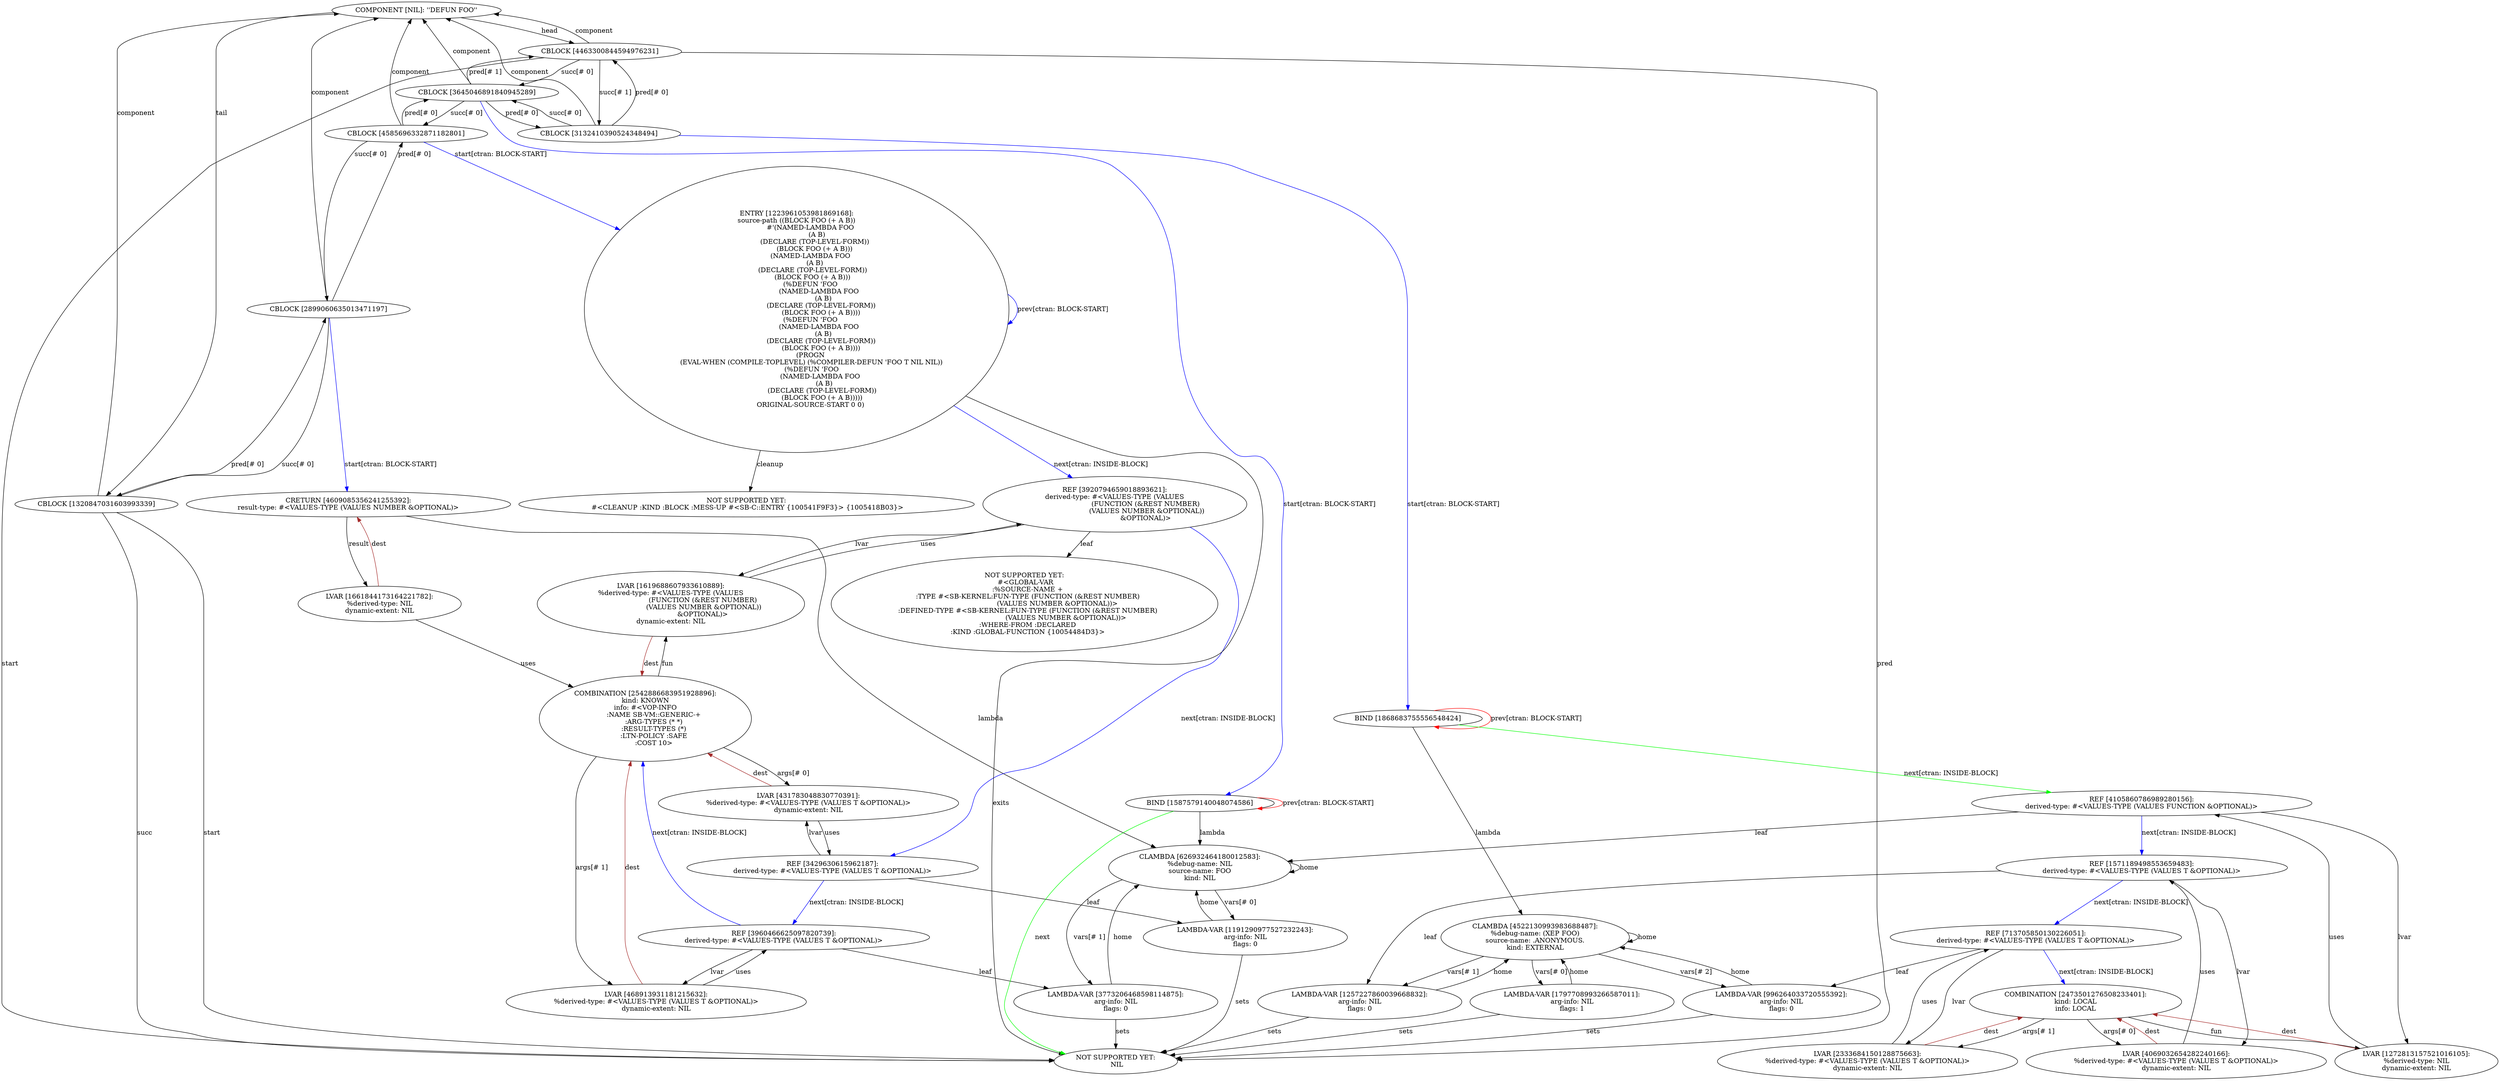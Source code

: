 digraph {
subgraph component_4 {
"COMPONENT [NIL]: ''DEFUN FOO''" -> "CBLOCK [4463300844594976231]"[label="head"];
"CBLOCK [4463300844594976231]" -> "COMPONENT [NIL]: ''DEFUN FOO''"[label="component"];
subgraph component_4 {
}
"CBLOCK [4463300844594976231]" -> "CBLOCK [3645046891840945289]"[label="succ[# 0]"];
"CBLOCK [4463300844594976231]" -> "CBLOCK [3132410390524348494]"[label="succ[# 1]"];
"CBLOCK [3645046891840945289]" -> "COMPONENT [NIL]: ''DEFUN FOO''"[label="component"];
subgraph component_4 {
}
"CBLOCK [3645046891840945289]" -> "CBLOCK [4585696332871182801]"[label="succ[# 0]"];
"CBLOCK [4585696332871182801]" -> "COMPONENT [NIL]: ''DEFUN FOO''"[label="component"];
subgraph component_4 {
}
"CBLOCK [4585696332871182801]" -> "CBLOCK [2899060635013471197]"[label="succ[# 0]"];
"CBLOCK [2899060635013471197]" -> "COMPONENT [NIL]: ''DEFUN FOO''"[label="component"];
subgraph component_4 {
}
"CBLOCK [2899060635013471197]" -> "CBLOCK [1320847031603993339]"[label="succ[# 0]"];
"CBLOCK [1320847031603993339]" -> "COMPONENT [NIL]: ''DEFUN FOO''"[label="component"];
subgraph component_4 {
}
"CBLOCK [1320847031603993339]" -> "NOT SUPPORTED YET:
 NIL"[label="succ"];
"CBLOCK [1320847031603993339]" -> "CBLOCK [2899060635013471197]"[label="pred[# 0]"];
"CBLOCK [1320847031603993339]" -> "NOT SUPPORTED YET:
 NIL"[label="start"];
"CBLOCK [2899060635013471197]" -> "CBLOCK [4585696332871182801]"[label="pred[# 0]"];
"CBLOCK [2899060635013471197]" -> "CRETURN [4609085356241255392]:
result-type: #<VALUES-TYPE (VALUES NUMBER &OPTIONAL)>"[label="start[ctran: BLOCK-START]"color="blue"];
"CRETURN [4609085356241255392]:
result-type: #<VALUES-TYPE (VALUES NUMBER &OPTIONAL)>" -> "CLAMBDA [626932464180012583]:
%debug-name: NIL
source-name: FOO
kind: NIL"[label="lambda"];
"CLAMBDA [626932464180012583]:
%debug-name: NIL
source-name: FOO
kind: NIL" -> "CLAMBDA [626932464180012583]:
%debug-name: NIL
source-name: FOO
kind: NIL"[label="home"];
"CLAMBDA [626932464180012583]:
%debug-name: NIL
source-name: FOO
kind: NIL" -> "LAMBDA-VAR [1191290977527232243]:
arg-info: NIL
flags: 0"[label="vars[# 0]"];
"CLAMBDA [626932464180012583]:
%debug-name: NIL
source-name: FOO
kind: NIL" -> "LAMBDA-VAR [3773206468598114875]:
arg-info: NIL
flags: 0"[label="vars[# 1]"];
"LAMBDA-VAR [1191290977527232243]:
arg-info: NIL
flags: 0" -> "CLAMBDA [626932464180012583]:
%debug-name: NIL
source-name: FOO
kind: NIL"[label="home"];
"LAMBDA-VAR [1191290977527232243]:
arg-info: NIL
flags: 0" -> "NOT SUPPORTED YET:
 NIL"[label="sets"];
"LAMBDA-VAR [3773206468598114875]:
arg-info: NIL
flags: 0" -> "CLAMBDA [626932464180012583]:
%debug-name: NIL
source-name: FOO
kind: NIL"[label="home"];
"LAMBDA-VAR [3773206468598114875]:
arg-info: NIL
flags: 0" -> "NOT SUPPORTED YET:
 NIL"[label="sets"];
"CRETURN [4609085356241255392]:
result-type: #<VALUES-TYPE (VALUES NUMBER &OPTIONAL)>" -> "LVAR [1661844173164221782]:
%derived-type: NIL
dynamic-extent: NIL"[label="result"];
"LVAR [1661844173164221782]:
%derived-type: NIL
dynamic-extent: NIL" -> "CRETURN [4609085356241255392]:
result-type: #<VALUES-TYPE (VALUES NUMBER &OPTIONAL)>"[label="dest"color="brown"];
"LVAR [1661844173164221782]:
%derived-type: NIL
dynamic-extent: NIL" -> "COMBINATION [2542886683951928896]:
kind: KNOWN
info: #<VOP-INFO
        :NAME SB-VM::GENERIC-+
        :ARG-TYPES (* *)
        :RESULT-TYPES (*)
        :LTN-POLICY :SAFE
        :COST 10>"[label="uses"];
"COMBINATION [2542886683951928896]:
kind: KNOWN
info: #<VOP-INFO
        :NAME SB-VM::GENERIC-+
        :ARG-TYPES (* *)
        :RESULT-TYPES (*)
        :LTN-POLICY :SAFE
        :COST 10>" -> "LVAR [1619688607933610889]:
%derived-type: #<VALUES-TYPE (VALUES
                              (FUNCTION (&REST NUMBER)
                               (VALUES NUMBER &OPTIONAL))
                              &OPTIONAL)>
dynamic-extent: NIL"[label="fun"];
"LVAR [1619688607933610889]:
%derived-type: #<VALUES-TYPE (VALUES
                              (FUNCTION (&REST NUMBER)
                               (VALUES NUMBER &OPTIONAL))
                              &OPTIONAL)>
dynamic-extent: NIL" -> "COMBINATION [2542886683951928896]:
kind: KNOWN
info: #<VOP-INFO
        :NAME SB-VM::GENERIC-+
        :ARG-TYPES (* *)
        :RESULT-TYPES (*)
        :LTN-POLICY :SAFE
        :COST 10>"[label="dest"color="brown"];
"LVAR [1619688607933610889]:
%derived-type: #<VALUES-TYPE (VALUES
                              (FUNCTION (&REST NUMBER)
                               (VALUES NUMBER &OPTIONAL))
                              &OPTIONAL)>
dynamic-extent: NIL" -> "REF [3920794659018893621]:
derived-type: #<VALUES-TYPE (VALUES
                             (FUNCTION (&REST NUMBER)
                              (VALUES NUMBER &OPTIONAL))
                             &OPTIONAL)>"[label="uses"];
"REF [3920794659018893621]:
derived-type: #<VALUES-TYPE (VALUES
                             (FUNCTION (&REST NUMBER)
                              (VALUES NUMBER &OPTIONAL))
                             &OPTIONAL)>" -> "NOT SUPPORTED YET:
 #<GLOBAL-VAR
   :%SOURCE-NAME +
   :TYPE #<SB-KERNEL:FUN-TYPE (FUNCTION (&REST NUMBER)
                               (VALUES NUMBER &OPTIONAL))>
   :DEFINED-TYPE #<SB-KERNEL:FUN-TYPE (FUNCTION (&REST NUMBER)
                                       (VALUES NUMBER &OPTIONAL))>
   :WHERE-FROM :DECLARED
   :KIND :GLOBAL-FUNCTION {10054484D3}>"[label="leaf"];
"REF [3920794659018893621]:
derived-type: #<VALUES-TYPE (VALUES
                             (FUNCTION (&REST NUMBER)
                              (VALUES NUMBER &OPTIONAL))
                             &OPTIONAL)>" -> "REF [3429630615962187]:
derived-type: #<VALUES-TYPE (VALUES T &OPTIONAL)>"[label="next[ctran: INSIDE-BLOCK]"color="blue"];
"REF [3429630615962187]:
derived-type: #<VALUES-TYPE (VALUES T &OPTIONAL)>" -> "LAMBDA-VAR [1191290977527232243]:
arg-info: NIL
flags: 0"[label="leaf"];
"REF [3429630615962187]:
derived-type: #<VALUES-TYPE (VALUES T &OPTIONAL)>" -> "REF [3960466625097820739]:
derived-type: #<VALUES-TYPE (VALUES T &OPTIONAL)>"[label="next[ctran: INSIDE-BLOCK]"color="blue"];
"REF [3960466625097820739]:
derived-type: #<VALUES-TYPE (VALUES T &OPTIONAL)>" -> "LAMBDA-VAR [3773206468598114875]:
arg-info: NIL
flags: 0"[label="leaf"];
"REF [3960466625097820739]:
derived-type: #<VALUES-TYPE (VALUES T &OPTIONAL)>" -> "COMBINATION [2542886683951928896]:
kind: KNOWN
info: #<VOP-INFO
        :NAME SB-VM::GENERIC-+
        :ARG-TYPES (* *)
        :RESULT-TYPES (*)
        :LTN-POLICY :SAFE
        :COST 10>"[label="next[ctran: INSIDE-BLOCK]"color="blue"];
"REF [3960466625097820739]:
derived-type: #<VALUES-TYPE (VALUES T &OPTIONAL)>" -> "LVAR [468913931181215632]:
%derived-type: #<VALUES-TYPE (VALUES T &OPTIONAL)>
dynamic-extent: NIL"[label="lvar"];
"LVAR [468913931181215632]:
%derived-type: #<VALUES-TYPE (VALUES T &OPTIONAL)>
dynamic-extent: NIL" -> "COMBINATION [2542886683951928896]:
kind: KNOWN
info: #<VOP-INFO
        :NAME SB-VM::GENERIC-+
        :ARG-TYPES (* *)
        :RESULT-TYPES (*)
        :LTN-POLICY :SAFE
        :COST 10>"[label="dest"color="brown"];
"LVAR [468913931181215632]:
%derived-type: #<VALUES-TYPE (VALUES T &OPTIONAL)>
dynamic-extent: NIL" -> "REF [3960466625097820739]:
derived-type: #<VALUES-TYPE (VALUES T &OPTIONAL)>"[label="uses"];
"REF [3429630615962187]:
derived-type: #<VALUES-TYPE (VALUES T &OPTIONAL)>" -> "LVAR [431783048830770391]:
%derived-type: #<VALUES-TYPE (VALUES T &OPTIONAL)>
dynamic-extent: NIL"[label="lvar"];
"LVAR [431783048830770391]:
%derived-type: #<VALUES-TYPE (VALUES T &OPTIONAL)>
dynamic-extent: NIL" -> "COMBINATION [2542886683951928896]:
kind: KNOWN
info: #<VOP-INFO
        :NAME SB-VM::GENERIC-+
        :ARG-TYPES (* *)
        :RESULT-TYPES (*)
        :LTN-POLICY :SAFE
        :COST 10>"[label="dest"color="brown"];
"LVAR [431783048830770391]:
%derived-type: #<VALUES-TYPE (VALUES T &OPTIONAL)>
dynamic-extent: NIL" -> "REF [3429630615962187]:
derived-type: #<VALUES-TYPE (VALUES T &OPTIONAL)>"[label="uses"];
"REF [3920794659018893621]:
derived-type: #<VALUES-TYPE (VALUES
                             (FUNCTION (&REST NUMBER)
                              (VALUES NUMBER &OPTIONAL))
                             &OPTIONAL)>" -> "LVAR [1619688607933610889]:
%derived-type: #<VALUES-TYPE (VALUES
                              (FUNCTION (&REST NUMBER)
                               (VALUES NUMBER &OPTIONAL))
                              &OPTIONAL)>
dynamic-extent: NIL"[label="lvar"];
"COMBINATION [2542886683951928896]:
kind: KNOWN
info: #<VOP-INFO
        :NAME SB-VM::GENERIC-+
        :ARG-TYPES (* *)
        :RESULT-TYPES (*)
        :LTN-POLICY :SAFE
        :COST 10>" -> "LVAR [431783048830770391]:
%derived-type: #<VALUES-TYPE (VALUES T &OPTIONAL)>
dynamic-extent: NIL"[label="args[# 0]"];
"COMBINATION [2542886683951928896]:
kind: KNOWN
info: #<VOP-INFO
        :NAME SB-VM::GENERIC-+
        :ARG-TYPES (* *)
        :RESULT-TYPES (*)
        :LTN-POLICY :SAFE
        :COST 10>" -> "LVAR [468913931181215632]:
%derived-type: #<VALUES-TYPE (VALUES T &OPTIONAL)>
dynamic-extent: NIL"[label="args[# 1]"];
"CBLOCK [4585696332871182801]" -> "CBLOCK [3645046891840945289]"[label="pred[# 0]"];
"CBLOCK [4585696332871182801]" -> "ENTRY [1223961053981869168]:
source-path ((BLOCK FOO (+ A B))
             #'(NAMED-LAMBDA FOO
                   (A B)
                 (DECLARE (TOP-LEVEL-FORM))
                 (BLOCK FOO (+ A B)))
             (NAMED-LAMBDA FOO
                 (A B)
               (DECLARE (TOP-LEVEL-FORM))
               (BLOCK FOO (+ A B)))
             (%DEFUN 'FOO
                     (NAMED-LAMBDA FOO
                         (A B)
                       (DECLARE (TOP-LEVEL-FORM))
                       (BLOCK FOO (+ A B))))
             (%DEFUN 'FOO
                     (NAMED-LAMBDA FOO
                         (A B)
                       (DECLARE (TOP-LEVEL-FORM))
                       (BLOCK FOO (+ A B))))
             (PROGN
              (EVAL-WHEN (COMPILE-TOPLEVEL) (%COMPILER-DEFUN 'FOO T NIL NIL))
              (%DEFUN 'FOO
                      (NAMED-LAMBDA FOO
                          (A B)
                        (DECLARE (TOP-LEVEL-FORM))
                        (BLOCK FOO (+ A B)))))
             ORIGINAL-SOURCE-START 0 0)"[label="start[ctran: BLOCK-START]"color="blue"];
"ENTRY [1223961053981869168]:
source-path ((BLOCK FOO (+ A B))
             #'(NAMED-LAMBDA FOO
                   (A B)
                 (DECLARE (TOP-LEVEL-FORM))
                 (BLOCK FOO (+ A B)))
             (NAMED-LAMBDA FOO
                 (A B)
               (DECLARE (TOP-LEVEL-FORM))
               (BLOCK FOO (+ A B)))
             (%DEFUN 'FOO
                     (NAMED-LAMBDA FOO
                         (A B)
                       (DECLARE (TOP-LEVEL-FORM))
                       (BLOCK FOO (+ A B))))
             (%DEFUN 'FOO
                     (NAMED-LAMBDA FOO
                         (A B)
                       (DECLARE (TOP-LEVEL-FORM))
                       (BLOCK FOO (+ A B))))
             (PROGN
              (EVAL-WHEN (COMPILE-TOPLEVEL) (%COMPILER-DEFUN 'FOO T NIL NIL))
              (%DEFUN 'FOO
                      (NAMED-LAMBDA FOO
                          (A B)
                        (DECLARE (TOP-LEVEL-FORM))
                        (BLOCK FOO (+ A B)))))
             ORIGINAL-SOURCE-START 0 0)" -> "NOT SUPPORTED YET:
 NIL"[label="exits"];
"ENTRY [1223961053981869168]:
source-path ((BLOCK FOO (+ A B))
             #'(NAMED-LAMBDA FOO
                   (A B)
                 (DECLARE (TOP-LEVEL-FORM))
                 (BLOCK FOO (+ A B)))
             (NAMED-LAMBDA FOO
                 (A B)
               (DECLARE (TOP-LEVEL-FORM))
               (BLOCK FOO (+ A B)))
             (%DEFUN 'FOO
                     (NAMED-LAMBDA FOO
                         (A B)
                       (DECLARE (TOP-LEVEL-FORM))
                       (BLOCK FOO (+ A B))))
             (%DEFUN 'FOO
                     (NAMED-LAMBDA FOO
                         (A B)
                       (DECLARE (TOP-LEVEL-FORM))
                       (BLOCK FOO (+ A B))))
             (PROGN
              (EVAL-WHEN (COMPILE-TOPLEVEL) (%COMPILER-DEFUN 'FOO T NIL NIL))
              (%DEFUN 'FOO
                      (NAMED-LAMBDA FOO
                          (A B)
                        (DECLARE (TOP-LEVEL-FORM))
                        (BLOCK FOO (+ A B)))))
             ORIGINAL-SOURCE-START 0 0)" -> "NOT SUPPORTED YET:
 #<CLEANUP :KIND :BLOCK :MESS-UP #<SB-C::ENTRY {100541F9F3}> {1005418B03}>"[label="cleanup"];
"ENTRY [1223961053981869168]:
source-path ((BLOCK FOO (+ A B))
             #'(NAMED-LAMBDA FOO
                   (A B)
                 (DECLARE (TOP-LEVEL-FORM))
                 (BLOCK FOO (+ A B)))
             (NAMED-LAMBDA FOO
                 (A B)
               (DECLARE (TOP-LEVEL-FORM))
               (BLOCK FOO (+ A B)))
             (%DEFUN 'FOO
                     (NAMED-LAMBDA FOO
                         (A B)
                       (DECLARE (TOP-LEVEL-FORM))
                       (BLOCK FOO (+ A B))))
             (%DEFUN 'FOO
                     (NAMED-LAMBDA FOO
                         (A B)
                       (DECLARE (TOP-LEVEL-FORM))
                       (BLOCK FOO (+ A B))))
             (PROGN
              (EVAL-WHEN (COMPILE-TOPLEVEL) (%COMPILER-DEFUN 'FOO T NIL NIL))
              (%DEFUN 'FOO
                      (NAMED-LAMBDA FOO
                          (A B)
                        (DECLARE (TOP-LEVEL-FORM))
                        (BLOCK FOO (+ A B)))))
             ORIGINAL-SOURCE-START 0 0)" -> "REF [3920794659018893621]:
derived-type: #<VALUES-TYPE (VALUES
                             (FUNCTION (&REST NUMBER)
                              (VALUES NUMBER &OPTIONAL))
                             &OPTIONAL)>"[label="next[ctran: INSIDE-BLOCK]"color="blue"];
"ENTRY [1223961053981869168]:
source-path ((BLOCK FOO (+ A B))
             #'(NAMED-LAMBDA FOO
                   (A B)
                 (DECLARE (TOP-LEVEL-FORM))
                 (BLOCK FOO (+ A B)))
             (NAMED-LAMBDA FOO
                 (A B)
               (DECLARE (TOP-LEVEL-FORM))
               (BLOCK FOO (+ A B)))
             (%DEFUN 'FOO
                     (NAMED-LAMBDA FOO
                         (A B)
                       (DECLARE (TOP-LEVEL-FORM))
                       (BLOCK FOO (+ A B))))
             (%DEFUN 'FOO
                     (NAMED-LAMBDA FOO
                         (A B)
                       (DECLARE (TOP-LEVEL-FORM))
                       (BLOCK FOO (+ A B))))
             (PROGN
              (EVAL-WHEN (COMPILE-TOPLEVEL) (%COMPILER-DEFUN 'FOO T NIL NIL))
              (%DEFUN 'FOO
                      (NAMED-LAMBDA FOO
                          (A B)
                        (DECLARE (TOP-LEVEL-FORM))
                        (BLOCK FOO (+ A B)))))
             ORIGINAL-SOURCE-START 0 0)" -> "ENTRY [1223961053981869168]:
source-path ((BLOCK FOO (+ A B))
             #'(NAMED-LAMBDA FOO
                   (A B)
                 (DECLARE (TOP-LEVEL-FORM))
                 (BLOCK FOO (+ A B)))
             (NAMED-LAMBDA FOO
                 (A B)
               (DECLARE (TOP-LEVEL-FORM))
               (BLOCK FOO (+ A B)))
             (%DEFUN 'FOO
                     (NAMED-LAMBDA FOO
                         (A B)
                       (DECLARE (TOP-LEVEL-FORM))
                       (BLOCK FOO (+ A B))))
             (%DEFUN 'FOO
                     (NAMED-LAMBDA FOO
                         (A B)
                       (DECLARE (TOP-LEVEL-FORM))
                       (BLOCK FOO (+ A B))))
             (PROGN
              (EVAL-WHEN (COMPILE-TOPLEVEL) (%COMPILER-DEFUN 'FOO T NIL NIL))
              (%DEFUN 'FOO
                      (NAMED-LAMBDA FOO
                          (A B)
                        (DECLARE (TOP-LEVEL-FORM))
                        (BLOCK FOO (+ A B)))))
             ORIGINAL-SOURCE-START 0 0)"[label="prev[ctran: BLOCK-START]"color="blue"];
"CBLOCK [3645046891840945289]" -> "CBLOCK [3132410390524348494]"[label="pred[# 0]"];
"CBLOCK [3645046891840945289]" -> "CBLOCK [4463300844594976231]"[label="pred[# 1]"];
"CBLOCK [3132410390524348494]" -> "COMPONENT [NIL]: ''DEFUN FOO''"[label="component"];
subgraph component_4 {
}
"CBLOCK [3132410390524348494]" -> "CBLOCK [3645046891840945289]"[label="succ[# 0]"];
"CBLOCK [3132410390524348494]" -> "CBLOCK [4463300844594976231]"[label="pred[# 0]"];
"CBLOCK [3132410390524348494]" -> "BIND [1868683755556548424]"[label="start[ctran: BLOCK-START]"color="blue"];
"BIND [1868683755556548424]" -> "CLAMBDA [4522130993983688487]:
%debug-name: (XEP FOO)
source-name: .ANONYMOUS.
kind: EXTERNAL"[label="lambda"];
"CLAMBDA [4522130993983688487]:
%debug-name: (XEP FOO)
source-name: .ANONYMOUS.
kind: EXTERNAL" -> "CLAMBDA [4522130993983688487]:
%debug-name: (XEP FOO)
source-name: .ANONYMOUS.
kind: EXTERNAL"[label="home"];
"CLAMBDA [4522130993983688487]:
%debug-name: (XEP FOO)
source-name: .ANONYMOUS.
kind: EXTERNAL" -> "LAMBDA-VAR [1797708993266587011]:
arg-info: NIL
flags: 1"[label="vars[# 0]"];
"CLAMBDA [4522130993983688487]:
%debug-name: (XEP FOO)
source-name: .ANONYMOUS.
kind: EXTERNAL" -> "LAMBDA-VAR [1257227860039668832]:
arg-info: NIL
flags: 0"[label="vars[# 1]"];
"CLAMBDA [4522130993983688487]:
%debug-name: (XEP FOO)
source-name: .ANONYMOUS.
kind: EXTERNAL" -> "LAMBDA-VAR [996264033720555392]:
arg-info: NIL
flags: 0"[label="vars[# 2]"];
"LAMBDA-VAR [1797708993266587011]:
arg-info: NIL
flags: 1" -> "CLAMBDA [4522130993983688487]:
%debug-name: (XEP FOO)
source-name: .ANONYMOUS.
kind: EXTERNAL"[label="home"];
"LAMBDA-VAR [1797708993266587011]:
arg-info: NIL
flags: 1" -> "NOT SUPPORTED YET:
 NIL"[label="sets"];
"LAMBDA-VAR [1257227860039668832]:
arg-info: NIL
flags: 0" -> "CLAMBDA [4522130993983688487]:
%debug-name: (XEP FOO)
source-name: .ANONYMOUS.
kind: EXTERNAL"[label="home"];
"LAMBDA-VAR [1257227860039668832]:
arg-info: NIL
flags: 0" -> "NOT SUPPORTED YET:
 NIL"[label="sets"];
"LAMBDA-VAR [996264033720555392]:
arg-info: NIL
flags: 0" -> "CLAMBDA [4522130993983688487]:
%debug-name: (XEP FOO)
source-name: .ANONYMOUS.
kind: EXTERNAL"[label="home"];
"LAMBDA-VAR [996264033720555392]:
arg-info: NIL
flags: 0" -> "NOT SUPPORTED YET:
 NIL"[label="sets"];
"BIND [1868683755556548424]" -> "REF [4105860786989280156]:
derived-type: #<VALUES-TYPE (VALUES FUNCTION &OPTIONAL)>"[label="next[ctran: INSIDE-BLOCK]"color="green"];
"REF [4105860786989280156]:
derived-type: #<VALUES-TYPE (VALUES FUNCTION &OPTIONAL)>" -> "CLAMBDA [626932464180012583]:
%debug-name: NIL
source-name: FOO
kind: NIL"[label="leaf"];
"REF [4105860786989280156]:
derived-type: #<VALUES-TYPE (VALUES FUNCTION &OPTIONAL)>" -> "REF [1571189498553659483]:
derived-type: #<VALUES-TYPE (VALUES T &OPTIONAL)>"[label="next[ctran: INSIDE-BLOCK]"color="blue"];
"REF [1571189498553659483]:
derived-type: #<VALUES-TYPE (VALUES T &OPTIONAL)>" -> "LAMBDA-VAR [1257227860039668832]:
arg-info: NIL
flags: 0"[label="leaf"];
"REF [1571189498553659483]:
derived-type: #<VALUES-TYPE (VALUES T &OPTIONAL)>" -> "REF [713705850130226051]:
derived-type: #<VALUES-TYPE (VALUES T &OPTIONAL)>"[label="next[ctran: INSIDE-BLOCK]"color="blue"];
"REF [713705850130226051]:
derived-type: #<VALUES-TYPE (VALUES T &OPTIONAL)>" -> "LAMBDA-VAR [996264033720555392]:
arg-info: NIL
flags: 0"[label="leaf"];
"REF [713705850130226051]:
derived-type: #<VALUES-TYPE (VALUES T &OPTIONAL)>" -> "COMBINATION [2473501276508233401]:
kind: LOCAL
info: LOCAL"[label="next[ctran: INSIDE-BLOCK]"color="blue"];
"COMBINATION [2473501276508233401]:
kind: LOCAL
info: LOCAL" -> "LVAR [1272813157521016105]:
%derived-type: NIL
dynamic-extent: NIL"[label="fun"];
"LVAR [1272813157521016105]:
%derived-type: NIL
dynamic-extent: NIL" -> "COMBINATION [2473501276508233401]:
kind: LOCAL
info: LOCAL"[label="dest"color="brown"];
"LVAR [1272813157521016105]:
%derived-type: NIL
dynamic-extent: NIL" -> "REF [4105860786989280156]:
derived-type: #<VALUES-TYPE (VALUES FUNCTION &OPTIONAL)>"[label="uses"];
"COMBINATION [2473501276508233401]:
kind: LOCAL
info: LOCAL" -> "LVAR [4069032654282240166]:
%derived-type: #<VALUES-TYPE (VALUES T &OPTIONAL)>
dynamic-extent: NIL"[label="args[# 0]"];
"COMBINATION [2473501276508233401]:
kind: LOCAL
info: LOCAL" -> "LVAR [2333684150128875663]:
%derived-type: #<VALUES-TYPE (VALUES T &OPTIONAL)>
dynamic-extent: NIL"[label="args[# 1]"];
"LVAR [4069032654282240166]:
%derived-type: #<VALUES-TYPE (VALUES T &OPTIONAL)>
dynamic-extent: NIL" -> "COMBINATION [2473501276508233401]:
kind: LOCAL
info: LOCAL"[label="dest"color="brown"];
"LVAR [4069032654282240166]:
%derived-type: #<VALUES-TYPE (VALUES T &OPTIONAL)>
dynamic-extent: NIL" -> "REF [1571189498553659483]:
derived-type: #<VALUES-TYPE (VALUES T &OPTIONAL)>"[label="uses"];
"LVAR [2333684150128875663]:
%derived-type: #<VALUES-TYPE (VALUES T &OPTIONAL)>
dynamic-extent: NIL" -> "COMBINATION [2473501276508233401]:
kind: LOCAL
info: LOCAL"[label="dest"color="brown"];
"LVAR [2333684150128875663]:
%derived-type: #<VALUES-TYPE (VALUES T &OPTIONAL)>
dynamic-extent: NIL" -> "REF [713705850130226051]:
derived-type: #<VALUES-TYPE (VALUES T &OPTIONAL)>"[label="uses"];
"REF [713705850130226051]:
derived-type: #<VALUES-TYPE (VALUES T &OPTIONAL)>" -> "LVAR [2333684150128875663]:
%derived-type: #<VALUES-TYPE (VALUES T &OPTIONAL)>
dynamic-extent: NIL"[label="lvar"];
"REF [1571189498553659483]:
derived-type: #<VALUES-TYPE (VALUES T &OPTIONAL)>" -> "LVAR [4069032654282240166]:
%derived-type: #<VALUES-TYPE (VALUES T &OPTIONAL)>
dynamic-extent: NIL"[label="lvar"];
"REF [4105860786989280156]:
derived-type: #<VALUES-TYPE (VALUES FUNCTION &OPTIONAL)>" -> "LVAR [1272813157521016105]:
%derived-type: NIL
dynamic-extent: NIL"[label="lvar"];
"BIND [1868683755556548424]" -> "BIND [1868683755556548424]"[label="prev[ctran: BLOCK-START]"color="red"];
"CBLOCK [3645046891840945289]" -> "BIND [1587579140048074586]"[label="start[ctran: BLOCK-START]"color="blue"];
"BIND [1587579140048074586]" -> "CLAMBDA [626932464180012583]:
%debug-name: NIL
source-name: FOO
kind: NIL"[label="lambda"];
"BIND [1587579140048074586]" -> "NOT SUPPORTED YET:
 NIL"[label="next"color="green"];
"BIND [1587579140048074586]" -> "BIND [1587579140048074586]"[label="prev[ctran: BLOCK-START]"color="red"];
"CBLOCK [4463300844594976231]" -> "NOT SUPPORTED YET:
 NIL"[label="pred"];
"CBLOCK [4463300844594976231]" -> "NOT SUPPORTED YET:
 NIL"[label="start"];
"COMPONENT [NIL]: ''DEFUN FOO''" -> "CBLOCK [1320847031603993339]"[label="tail"];
}
}